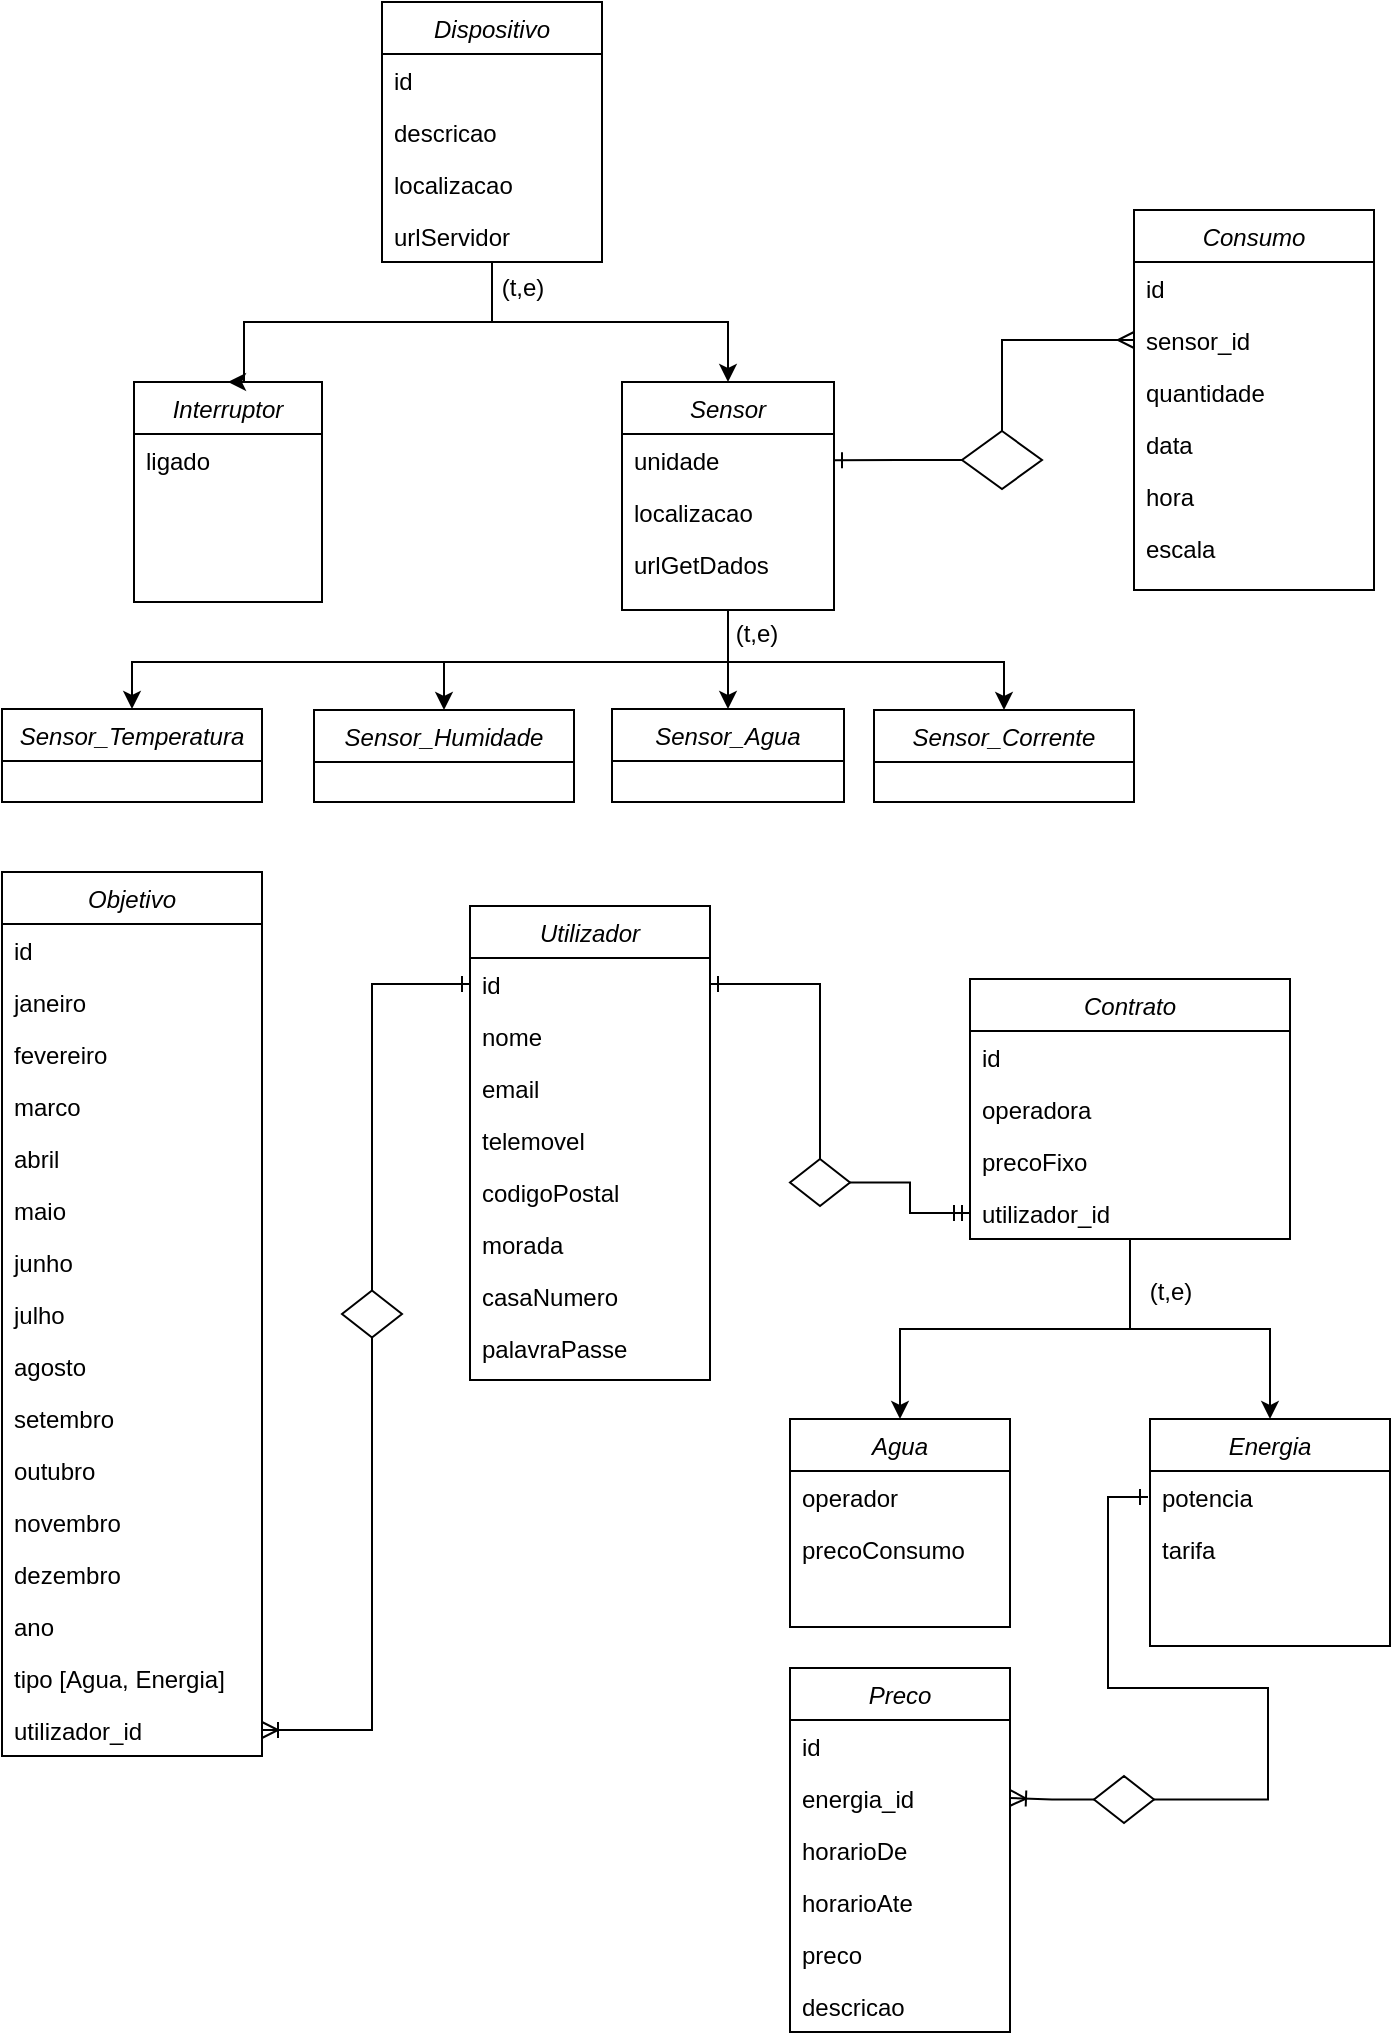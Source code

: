 <mxfile version="24.2.5" type="device">
  <diagram id="C5RBs43oDa-KdzZeNtuy" name="Page-1">
    <mxGraphModel dx="1329" dy="782" grid="1" gridSize="10" guides="1" tooltips="1" connect="1" arrows="1" fold="1" page="1" pageScale="1" pageWidth="827" pageHeight="1169" math="0" shadow="0">
      <root>
        <mxCell id="WIyWlLk6GJQsqaUBKTNV-0" />
        <mxCell id="WIyWlLk6GJQsqaUBKTNV-1" parent="WIyWlLk6GJQsqaUBKTNV-0" />
        <mxCell id="zkfFHV4jXpPFQw0GAbJ--0" value="Sensor_Humidade" style="swimlane;fontStyle=2;align=center;verticalAlign=top;childLayout=stackLayout;horizontal=1;startSize=26;horizontalStack=0;resizeParent=1;resizeLast=0;collapsible=1;marginBottom=0;rounded=0;shadow=0;strokeWidth=1;" parent="WIyWlLk6GJQsqaUBKTNV-1" vertex="1">
          <mxGeometry x="186" y="364" width="130" height="46" as="geometry">
            <mxRectangle x="230" y="140" width="160" height="26" as="alternateBounds" />
          </mxGeometry>
        </mxCell>
        <mxCell id="xDZk1ovhbHI0Wd0MX7OI-5" value="Consumo" style="swimlane;fontStyle=2;align=center;verticalAlign=top;childLayout=stackLayout;horizontal=1;startSize=26;horizontalStack=0;resizeParent=1;resizeLast=0;collapsible=1;marginBottom=0;rounded=0;shadow=0;strokeWidth=1;" parent="WIyWlLk6GJQsqaUBKTNV-1" vertex="1">
          <mxGeometry x="596" y="114" width="120" height="190" as="geometry">
            <mxRectangle x="230" y="140" width="160" height="26" as="alternateBounds" />
          </mxGeometry>
        </mxCell>
        <mxCell id="xDZk1ovhbHI0Wd0MX7OI-6" value="id" style="text;align=left;verticalAlign=top;spacingLeft=4;spacingRight=4;overflow=hidden;rotatable=0;points=[[0,0.5],[1,0.5]];portConstraint=eastwest;" parent="xDZk1ovhbHI0Wd0MX7OI-5" vertex="1">
          <mxGeometry y="26" width="120" height="26" as="geometry" />
        </mxCell>
        <mxCell id="7dreh9OGKPMaSzRSnH0e-9" value="sensor_id" style="text;align=left;verticalAlign=top;spacingLeft=4;spacingRight=4;overflow=hidden;rotatable=0;points=[[0,0.5],[1,0.5]];portConstraint=eastwest;" parent="xDZk1ovhbHI0Wd0MX7OI-5" vertex="1">
          <mxGeometry y="52" width="120" height="26" as="geometry" />
        </mxCell>
        <mxCell id="xDZk1ovhbHI0Wd0MX7OI-8" value="quantidade" style="text;align=left;verticalAlign=top;spacingLeft=4;spacingRight=4;overflow=hidden;rotatable=0;points=[[0,0.5],[1,0.5]];portConstraint=eastwest;" parent="xDZk1ovhbHI0Wd0MX7OI-5" vertex="1">
          <mxGeometry y="78" width="120" height="26" as="geometry" />
        </mxCell>
        <mxCell id="xDZk1ovhbHI0Wd0MX7OI-47" value="data" style="text;align=left;verticalAlign=top;spacingLeft=4;spacingRight=4;overflow=hidden;rotatable=0;points=[[0,0.5],[1,0.5]];portConstraint=eastwest;rounded=0;shadow=0;html=0;" parent="xDZk1ovhbHI0Wd0MX7OI-5" vertex="1">
          <mxGeometry y="104" width="120" height="26" as="geometry" />
        </mxCell>
        <mxCell id="xDZk1ovhbHI0Wd0MX7OI-48" value="hora" style="text;align=left;verticalAlign=top;spacingLeft=4;spacingRight=4;overflow=hidden;rotatable=0;points=[[0,0.5],[1,0.5]];portConstraint=eastwest;rounded=0;shadow=0;html=0;" parent="xDZk1ovhbHI0Wd0MX7OI-5" vertex="1">
          <mxGeometry y="130" width="120" height="26" as="geometry" />
        </mxCell>
        <mxCell id="xDZk1ovhbHI0Wd0MX7OI-49" value="escala" style="text;align=left;verticalAlign=top;spacingLeft=4;spacingRight=4;overflow=hidden;rotatable=0;points=[[0,0.5],[1,0.5]];portConstraint=eastwest;rounded=0;shadow=0;html=0;" parent="xDZk1ovhbHI0Wd0MX7OI-5" vertex="1">
          <mxGeometry y="156" width="120" height="26" as="geometry" />
        </mxCell>
        <mxCell id="xDZk1ovhbHI0Wd0MX7OI-14" value="Utilizador" style="swimlane;fontStyle=2;align=center;verticalAlign=top;childLayout=stackLayout;horizontal=1;startSize=26;horizontalStack=0;resizeParent=1;resizeLast=0;collapsible=1;marginBottom=0;rounded=0;shadow=0;strokeWidth=1;" parent="WIyWlLk6GJQsqaUBKTNV-1" vertex="1">
          <mxGeometry x="264" y="462" width="120" height="237" as="geometry">
            <mxRectangle x="230" y="140" width="160" height="26" as="alternateBounds" />
          </mxGeometry>
        </mxCell>
        <mxCell id="xDZk1ovhbHI0Wd0MX7OI-15" value="id" style="text;align=left;verticalAlign=top;spacingLeft=4;spacingRight=4;overflow=hidden;rotatable=0;points=[[0,0.5],[1,0.5]];portConstraint=eastwest;" parent="xDZk1ovhbHI0Wd0MX7OI-14" vertex="1">
          <mxGeometry y="26" width="120" height="26" as="geometry" />
        </mxCell>
        <mxCell id="xDZk1ovhbHI0Wd0MX7OI-16" value="nome" style="text;align=left;verticalAlign=top;spacingLeft=4;spacingRight=4;overflow=hidden;rotatable=0;points=[[0,0.5],[1,0.5]];portConstraint=eastwest;rounded=0;shadow=0;html=0;" parent="xDZk1ovhbHI0Wd0MX7OI-14" vertex="1">
          <mxGeometry y="52" width="120" height="26" as="geometry" />
        </mxCell>
        <mxCell id="xDZk1ovhbHI0Wd0MX7OI-17" value="email" style="text;align=left;verticalAlign=top;spacingLeft=4;spacingRight=4;overflow=hidden;rotatable=0;points=[[0,0.5],[1,0.5]];portConstraint=eastwest;" parent="xDZk1ovhbHI0Wd0MX7OI-14" vertex="1">
          <mxGeometry y="78" width="120" height="26" as="geometry" />
        </mxCell>
        <mxCell id="xDZk1ovhbHI0Wd0MX7OI-18" value="telemovel" style="text;align=left;verticalAlign=top;spacingLeft=4;spacingRight=4;overflow=hidden;rotatable=0;points=[[0,0.5],[1,0.5]];portConstraint=eastwest;rounded=0;shadow=0;html=0;" parent="xDZk1ovhbHI0Wd0MX7OI-14" vertex="1">
          <mxGeometry y="104" width="120" height="26" as="geometry" />
        </mxCell>
        <mxCell id="km6DPOSXUC_LyGMunRT4-3" value="codigoPostal" style="text;align=left;verticalAlign=top;spacingLeft=4;spacingRight=4;overflow=hidden;rotatable=0;points=[[0,0.5],[1,0.5]];portConstraint=eastwest;rounded=0;shadow=0;html=0;" vertex="1" parent="xDZk1ovhbHI0Wd0MX7OI-14">
          <mxGeometry y="130" width="120" height="26" as="geometry" />
        </mxCell>
        <mxCell id="km6DPOSXUC_LyGMunRT4-7" value="morada" style="text;align=left;verticalAlign=top;spacingLeft=4;spacingRight=4;overflow=hidden;rotatable=0;points=[[0,0.5],[1,0.5]];portConstraint=eastwest;rounded=0;shadow=0;html=0;" vertex="1" parent="xDZk1ovhbHI0Wd0MX7OI-14">
          <mxGeometry y="156" width="120" height="26" as="geometry" />
        </mxCell>
        <mxCell id="km6DPOSXUC_LyGMunRT4-8" value="casaNumero" style="text;align=left;verticalAlign=top;spacingLeft=4;spacingRight=4;overflow=hidden;rotatable=0;points=[[0,0.5],[1,0.5]];portConstraint=eastwest;rounded=0;shadow=0;html=0;" vertex="1" parent="xDZk1ovhbHI0Wd0MX7OI-14">
          <mxGeometry y="182" width="120" height="26" as="geometry" />
        </mxCell>
        <mxCell id="km6DPOSXUC_LyGMunRT4-28" value="palavraPasse" style="text;align=left;verticalAlign=top;spacingLeft=4;spacingRight=4;overflow=hidden;rotatable=0;points=[[0,0.5],[1,0.5]];portConstraint=eastwest;rounded=0;shadow=0;html=0;" vertex="1" parent="xDZk1ovhbHI0Wd0MX7OI-14">
          <mxGeometry y="208" width="120" height="26" as="geometry" />
        </mxCell>
        <mxCell id="xDZk1ovhbHI0Wd0MX7OI-23" value="Interruptor" style="swimlane;fontStyle=2;align=center;verticalAlign=top;childLayout=stackLayout;horizontal=1;startSize=26;horizontalStack=0;resizeParent=1;resizeLast=0;collapsible=1;marginBottom=0;rounded=0;shadow=0;strokeWidth=1;" parent="WIyWlLk6GJQsqaUBKTNV-1" vertex="1">
          <mxGeometry x="96" y="200" width="94" height="110" as="geometry">
            <mxRectangle x="230" y="140" width="160" height="26" as="alternateBounds" />
          </mxGeometry>
        </mxCell>
        <mxCell id="xDZk1ovhbHI0Wd0MX7OI-26" value="ligado" style="text;align=left;verticalAlign=top;spacingLeft=4;spacingRight=4;overflow=hidden;rotatable=0;points=[[0,0.5],[1,0.5]];portConstraint=eastwest;" parent="xDZk1ovhbHI0Wd0MX7OI-23" vertex="1">
          <mxGeometry y="26" width="94" height="58" as="geometry" />
        </mxCell>
        <mxCell id="xDZk1ovhbHI0Wd0MX7OI-32" value="Objetivo" style="swimlane;fontStyle=2;align=center;verticalAlign=top;childLayout=stackLayout;horizontal=1;startSize=26;horizontalStack=0;resizeParent=1;resizeLast=0;collapsible=1;marginBottom=0;rounded=0;shadow=0;strokeWidth=1;" parent="WIyWlLk6GJQsqaUBKTNV-1" vertex="1">
          <mxGeometry x="30" y="445" width="130" height="442" as="geometry">
            <mxRectangle x="230" y="140" width="160" height="26" as="alternateBounds" />
          </mxGeometry>
        </mxCell>
        <mxCell id="xDZk1ovhbHI0Wd0MX7OI-33" value="id" style="text;align=left;verticalAlign=top;spacingLeft=4;spacingRight=4;overflow=hidden;rotatable=0;points=[[0,0.5],[1,0.5]];portConstraint=eastwest;" parent="xDZk1ovhbHI0Wd0MX7OI-32" vertex="1">
          <mxGeometry y="26" width="130" height="26" as="geometry" />
        </mxCell>
        <mxCell id="xDZk1ovhbHI0Wd0MX7OI-34" value="janeiro" style="text;align=left;verticalAlign=top;spacingLeft=4;spacingRight=4;overflow=hidden;rotatable=0;points=[[0,0.5],[1,0.5]];portConstraint=eastwest;rounded=0;shadow=0;html=0;" parent="xDZk1ovhbHI0Wd0MX7OI-32" vertex="1">
          <mxGeometry y="52" width="130" height="26" as="geometry" />
        </mxCell>
        <mxCell id="xDZk1ovhbHI0Wd0MX7OI-35" value="fevereiro" style="text;align=left;verticalAlign=top;spacingLeft=4;spacingRight=4;overflow=hidden;rotatable=0;points=[[0,0.5],[1,0.5]];portConstraint=eastwest;" parent="xDZk1ovhbHI0Wd0MX7OI-32" vertex="1">
          <mxGeometry y="78" width="130" height="26" as="geometry" />
        </mxCell>
        <mxCell id="xDZk1ovhbHI0Wd0MX7OI-36" value="marco" style="text;align=left;verticalAlign=top;spacingLeft=4;spacingRight=4;overflow=hidden;rotatable=0;points=[[0,0.5],[1,0.5]];portConstraint=eastwest;rounded=0;shadow=0;html=0;" parent="xDZk1ovhbHI0Wd0MX7OI-32" vertex="1">
          <mxGeometry y="104" width="130" height="26" as="geometry" />
        </mxCell>
        <mxCell id="km6DPOSXUC_LyGMunRT4-72" value="abril" style="text;align=left;verticalAlign=top;spacingLeft=4;spacingRight=4;overflow=hidden;rotatable=0;points=[[0,0.5],[1,0.5]];portConstraint=eastwest;rounded=0;shadow=0;html=0;" vertex="1" parent="xDZk1ovhbHI0Wd0MX7OI-32">
          <mxGeometry y="130" width="130" height="26" as="geometry" />
        </mxCell>
        <mxCell id="km6DPOSXUC_LyGMunRT4-73" value="maio" style="text;align=left;verticalAlign=top;spacingLeft=4;spacingRight=4;overflow=hidden;rotatable=0;points=[[0,0.5],[1,0.5]];portConstraint=eastwest;rounded=0;shadow=0;html=0;" vertex="1" parent="xDZk1ovhbHI0Wd0MX7OI-32">
          <mxGeometry y="156" width="130" height="26" as="geometry" />
        </mxCell>
        <mxCell id="km6DPOSXUC_LyGMunRT4-74" value="junho" style="text;align=left;verticalAlign=top;spacingLeft=4;spacingRight=4;overflow=hidden;rotatable=0;points=[[0,0.5],[1,0.5]];portConstraint=eastwest;rounded=0;shadow=0;html=0;" vertex="1" parent="xDZk1ovhbHI0Wd0MX7OI-32">
          <mxGeometry y="182" width="130" height="26" as="geometry" />
        </mxCell>
        <mxCell id="km6DPOSXUC_LyGMunRT4-75" value="julho" style="text;align=left;verticalAlign=top;spacingLeft=4;spacingRight=4;overflow=hidden;rotatable=0;points=[[0,0.5],[1,0.5]];portConstraint=eastwest;rounded=0;shadow=0;html=0;" vertex="1" parent="xDZk1ovhbHI0Wd0MX7OI-32">
          <mxGeometry y="208" width="130" height="26" as="geometry" />
        </mxCell>
        <mxCell id="km6DPOSXUC_LyGMunRT4-76" value="agosto" style="text;align=left;verticalAlign=top;spacingLeft=4;spacingRight=4;overflow=hidden;rotatable=0;points=[[0,0.5],[1,0.5]];portConstraint=eastwest;rounded=0;shadow=0;html=0;" vertex="1" parent="xDZk1ovhbHI0Wd0MX7OI-32">
          <mxGeometry y="234" width="130" height="26" as="geometry" />
        </mxCell>
        <mxCell id="km6DPOSXUC_LyGMunRT4-77" value="setembro" style="text;align=left;verticalAlign=top;spacingLeft=4;spacingRight=4;overflow=hidden;rotatable=0;points=[[0,0.5],[1,0.5]];portConstraint=eastwest;rounded=0;shadow=0;html=0;" vertex="1" parent="xDZk1ovhbHI0Wd0MX7OI-32">
          <mxGeometry y="260" width="130" height="26" as="geometry" />
        </mxCell>
        <mxCell id="km6DPOSXUC_LyGMunRT4-78" value="outubro" style="text;align=left;verticalAlign=top;spacingLeft=4;spacingRight=4;overflow=hidden;rotatable=0;points=[[0,0.5],[1,0.5]];portConstraint=eastwest;rounded=0;shadow=0;html=0;" vertex="1" parent="xDZk1ovhbHI0Wd0MX7OI-32">
          <mxGeometry y="286" width="130" height="26" as="geometry" />
        </mxCell>
        <mxCell id="km6DPOSXUC_LyGMunRT4-79" value="novembro" style="text;align=left;verticalAlign=top;spacingLeft=4;spacingRight=4;overflow=hidden;rotatable=0;points=[[0,0.5],[1,0.5]];portConstraint=eastwest;rounded=0;shadow=0;html=0;" vertex="1" parent="xDZk1ovhbHI0Wd0MX7OI-32">
          <mxGeometry y="312" width="130" height="26" as="geometry" />
        </mxCell>
        <mxCell id="km6DPOSXUC_LyGMunRT4-80" value="dezembro" style="text;align=left;verticalAlign=top;spacingLeft=4;spacingRight=4;overflow=hidden;rotatable=0;points=[[0,0.5],[1,0.5]];portConstraint=eastwest;rounded=0;shadow=0;html=0;" vertex="1" parent="xDZk1ovhbHI0Wd0MX7OI-32">
          <mxGeometry y="338" width="130" height="26" as="geometry" />
        </mxCell>
        <mxCell id="km6DPOSXUC_LyGMunRT4-82" value="ano" style="text;align=left;verticalAlign=top;spacingLeft=4;spacingRight=4;overflow=hidden;rotatable=0;points=[[0,0.5],[1,0.5]];portConstraint=eastwest;rounded=0;shadow=0;html=0;" vertex="1" parent="xDZk1ovhbHI0Wd0MX7OI-32">
          <mxGeometry y="364" width="130" height="26" as="geometry" />
        </mxCell>
        <mxCell id="km6DPOSXUC_LyGMunRT4-81" value="tipo [Agua, Energia]" style="text;align=left;verticalAlign=top;spacingLeft=4;spacingRight=4;overflow=hidden;rotatable=0;points=[[0,0.5],[1,0.5]];portConstraint=eastwest;rounded=0;shadow=0;html=0;" vertex="1" parent="xDZk1ovhbHI0Wd0MX7OI-32">
          <mxGeometry y="390" width="130" height="26" as="geometry" />
        </mxCell>
        <mxCell id="km6DPOSXUC_LyGMunRT4-133" value="utilizador_id" style="text;align=left;verticalAlign=top;spacingLeft=4;spacingRight=4;overflow=hidden;rotatable=0;points=[[0,0.5],[1,0.5]];portConstraint=eastwest;" vertex="1" parent="xDZk1ovhbHI0Wd0MX7OI-32">
          <mxGeometry y="416" width="130" height="26" as="geometry" />
        </mxCell>
        <mxCell id="km6DPOSXUC_LyGMunRT4-68" style="edgeStyle=orthogonalEdgeStyle;rounded=0;orthogonalLoop=1;jettySize=auto;html=1;entryX=0.5;entryY=0;entryDx=0;entryDy=0;" edge="1" parent="WIyWlLk6GJQsqaUBKTNV-1" source="7dreh9OGKPMaSzRSnH0e-0" target="zkfFHV4jXpPFQw0GAbJ--0">
          <mxGeometry relative="1" as="geometry">
            <Array as="points">
              <mxPoint x="393" y="340" />
              <mxPoint x="251" y="340" />
            </Array>
          </mxGeometry>
        </mxCell>
        <mxCell id="km6DPOSXUC_LyGMunRT4-69" style="edgeStyle=orthogonalEdgeStyle;rounded=0;orthogonalLoop=1;jettySize=auto;html=1;entryX=0.5;entryY=0;entryDx=0;entryDy=0;" edge="1" parent="WIyWlLk6GJQsqaUBKTNV-1" source="7dreh9OGKPMaSzRSnH0e-0" target="km6DPOSXUC_LyGMunRT4-56">
          <mxGeometry relative="1" as="geometry" />
        </mxCell>
        <mxCell id="km6DPOSXUC_LyGMunRT4-70" style="edgeStyle=orthogonalEdgeStyle;rounded=0;orthogonalLoop=1;jettySize=auto;html=1;" edge="1" parent="WIyWlLk6GJQsqaUBKTNV-1" source="7dreh9OGKPMaSzRSnH0e-0" target="km6DPOSXUC_LyGMunRT4-62">
          <mxGeometry relative="1" as="geometry">
            <Array as="points">
              <mxPoint x="393" y="340" />
              <mxPoint x="531" y="340" />
            </Array>
          </mxGeometry>
        </mxCell>
        <mxCell id="7dreh9OGKPMaSzRSnH0e-0" value="Sensor" style="swimlane;fontStyle=2;align=center;verticalAlign=top;childLayout=stackLayout;horizontal=1;startSize=26;horizontalStack=0;resizeParent=1;resizeLast=0;collapsible=1;marginBottom=0;rounded=0;shadow=0;strokeWidth=1;" parent="WIyWlLk6GJQsqaUBKTNV-1" vertex="1">
          <mxGeometry x="340" y="200" width="106" height="114" as="geometry">
            <mxRectangle x="230" y="140" width="160" height="26" as="alternateBounds" />
          </mxGeometry>
        </mxCell>
        <mxCell id="7dreh9OGKPMaSzRSnH0e-2" value="unidade" style="text;align=left;verticalAlign=top;spacingLeft=4;spacingRight=4;overflow=hidden;rotatable=0;points=[[0,0.5],[1,0.5]];portConstraint=eastwest;" parent="7dreh9OGKPMaSzRSnH0e-0" vertex="1">
          <mxGeometry y="26" width="106" height="26" as="geometry" />
        </mxCell>
        <mxCell id="7dreh9OGKPMaSzRSnH0e-3" value="localizacao" style="text;align=left;verticalAlign=top;spacingLeft=4;spacingRight=4;overflow=hidden;rotatable=0;points=[[0,0.5],[1,0.5]];portConstraint=eastwest;rounded=0;shadow=0;html=0;" parent="7dreh9OGKPMaSzRSnH0e-0" vertex="1">
          <mxGeometry y="52" width="106" height="26" as="geometry" />
        </mxCell>
        <mxCell id="km6DPOSXUC_LyGMunRT4-138" value="urlGetDados" style="text;align=left;verticalAlign=top;spacingLeft=4;spacingRight=4;overflow=hidden;rotatable=0;points=[[0,0.5],[1,0.5]];portConstraint=eastwest;rounded=0;shadow=0;html=0;" vertex="1" parent="7dreh9OGKPMaSzRSnH0e-0">
          <mxGeometry y="78" width="106" height="26" as="geometry" />
        </mxCell>
        <mxCell id="km6DPOSXUC_LyGMunRT4-44" style="edgeStyle=orthogonalEdgeStyle;rounded=0;orthogonalLoop=1;jettySize=auto;html=1;entryX=0.5;entryY=0;entryDx=0;entryDy=0;" edge="1" parent="WIyWlLk6GJQsqaUBKTNV-1" source="km6DPOSXUC_LyGMunRT4-29" target="km6DPOSXUC_LyGMunRT4-36">
          <mxGeometry relative="1" as="geometry" />
        </mxCell>
        <mxCell id="km6DPOSXUC_LyGMunRT4-52" style="edgeStyle=orthogonalEdgeStyle;rounded=0;orthogonalLoop=1;jettySize=auto;html=1;" edge="1" parent="WIyWlLk6GJQsqaUBKTNV-1" source="km6DPOSXUC_LyGMunRT4-29" target="km6DPOSXUC_LyGMunRT4-45">
          <mxGeometry relative="1" as="geometry" />
        </mxCell>
        <mxCell id="km6DPOSXUC_LyGMunRT4-29" value="Contrato" style="swimlane;fontStyle=2;align=center;verticalAlign=top;childLayout=stackLayout;horizontal=1;startSize=26;horizontalStack=0;resizeParent=1;resizeLast=0;collapsible=1;marginBottom=0;rounded=0;shadow=0;strokeWidth=1;" vertex="1" parent="WIyWlLk6GJQsqaUBKTNV-1">
          <mxGeometry x="514" y="498.5" width="160" height="130" as="geometry">
            <mxRectangle x="230" y="140" width="160" height="26" as="alternateBounds" />
          </mxGeometry>
        </mxCell>
        <mxCell id="km6DPOSXUC_LyGMunRT4-30" value="id" style="text;align=left;verticalAlign=top;spacingLeft=4;spacingRight=4;overflow=hidden;rotatable=0;points=[[0,0.5],[1,0.5]];portConstraint=eastwest;" vertex="1" parent="km6DPOSXUC_LyGMunRT4-29">
          <mxGeometry y="26" width="160" height="26" as="geometry" />
        </mxCell>
        <mxCell id="km6DPOSXUC_LyGMunRT4-33" value="operadora" style="text;align=left;verticalAlign=top;spacingLeft=4;spacingRight=4;overflow=hidden;rotatable=0;points=[[0,0.5],[1,0.5]];portConstraint=eastwest;rounded=0;shadow=0;html=0;" vertex="1" parent="km6DPOSXUC_LyGMunRT4-29">
          <mxGeometry y="52" width="160" height="26" as="geometry" />
        </mxCell>
        <mxCell id="km6DPOSXUC_LyGMunRT4-34" value="precoFixo" style="text;align=left;verticalAlign=top;spacingLeft=4;spacingRight=4;overflow=hidden;rotatable=0;points=[[0,0.5],[1,0.5]];portConstraint=eastwest;rounded=0;shadow=0;html=0;" vertex="1" parent="km6DPOSXUC_LyGMunRT4-29">
          <mxGeometry y="78" width="160" height="26" as="geometry" />
        </mxCell>
        <mxCell id="km6DPOSXUC_LyGMunRT4-85" value="utilizador_id" style="text;align=left;verticalAlign=top;spacingLeft=4;spacingRight=4;overflow=hidden;rotatable=0;points=[[0,0.5],[1,0.5]];portConstraint=eastwest;rounded=0;shadow=0;html=0;" vertex="1" parent="km6DPOSXUC_LyGMunRT4-29">
          <mxGeometry y="104" width="160" height="26" as="geometry" />
        </mxCell>
        <mxCell id="km6DPOSXUC_LyGMunRT4-36" value="Agua" style="swimlane;fontStyle=2;align=center;verticalAlign=top;childLayout=stackLayout;horizontal=1;startSize=26;horizontalStack=0;resizeParent=1;resizeLast=0;collapsible=1;marginBottom=0;rounded=0;shadow=0;strokeWidth=1;" vertex="1" parent="WIyWlLk6GJQsqaUBKTNV-1">
          <mxGeometry x="424" y="718.5" width="110" height="104" as="geometry">
            <mxRectangle x="230" y="140" width="160" height="26" as="alternateBounds" />
          </mxGeometry>
        </mxCell>
        <mxCell id="km6DPOSXUC_LyGMunRT4-9" value="operador" style="text;align=left;verticalAlign=top;spacingLeft=4;spacingRight=4;overflow=hidden;rotatable=0;points=[[0,0.5],[1,0.5]];portConstraint=eastwest;" vertex="1" parent="km6DPOSXUC_LyGMunRT4-36">
          <mxGeometry y="26" width="110" height="26" as="geometry" />
        </mxCell>
        <mxCell id="km6DPOSXUC_LyGMunRT4-11" value="precoConsumo" style="text;align=left;verticalAlign=top;spacingLeft=4;spacingRight=4;overflow=hidden;rotatable=0;points=[[0,0.5],[1,0.5]];portConstraint=eastwest;rounded=0;shadow=0;html=0;" vertex="1" parent="km6DPOSXUC_LyGMunRT4-36">
          <mxGeometry y="52" width="110" height="26" as="geometry" />
        </mxCell>
        <mxCell id="km6DPOSXUC_LyGMunRT4-45" value="Energia" style="swimlane;fontStyle=2;align=center;verticalAlign=top;childLayout=stackLayout;horizontal=1;startSize=26;horizontalStack=0;resizeParent=1;resizeLast=0;collapsible=1;marginBottom=0;rounded=0;shadow=0;strokeWidth=1;" vertex="1" parent="WIyWlLk6GJQsqaUBKTNV-1">
          <mxGeometry x="604" y="718.5" width="120" height="113.5" as="geometry">
            <mxRectangle x="230" y="140" width="160" height="26" as="alternateBounds" />
          </mxGeometry>
        </mxCell>
        <mxCell id="km6DPOSXUC_LyGMunRT4-15" value="potencia" style="text;align=left;verticalAlign=top;spacingLeft=4;spacingRight=4;overflow=hidden;rotatable=0;points=[[0,0.5],[1,0.5]];portConstraint=eastwest;rounded=0;shadow=0;html=0;" vertex="1" parent="km6DPOSXUC_LyGMunRT4-45">
          <mxGeometry y="26" width="120" height="26" as="geometry" />
        </mxCell>
        <mxCell id="km6DPOSXUC_LyGMunRT4-14" value="tarifa" style="text;align=left;verticalAlign=top;spacingLeft=4;spacingRight=4;overflow=hidden;rotatable=0;points=[[0,0.5],[1,0.5]];portConstraint=eastwest;rounded=0;shadow=0;html=0;" vertex="1" parent="km6DPOSXUC_LyGMunRT4-45">
          <mxGeometry y="52" width="120" height="26" as="geometry" />
        </mxCell>
        <mxCell id="km6DPOSXUC_LyGMunRT4-56" value="Sensor_Agua" style="swimlane;fontStyle=2;align=center;verticalAlign=top;childLayout=stackLayout;horizontal=1;startSize=26;horizontalStack=0;resizeParent=1;resizeLast=0;collapsible=1;marginBottom=0;rounded=0;shadow=0;strokeWidth=1;" vertex="1" parent="WIyWlLk6GJQsqaUBKTNV-1">
          <mxGeometry x="335" y="363.5" width="116" height="46.5" as="geometry">
            <mxRectangle x="230" y="140" width="160" height="26" as="alternateBounds" />
          </mxGeometry>
        </mxCell>
        <mxCell id="km6DPOSXUC_LyGMunRT4-62" value="Sensor_Corrente" style="swimlane;fontStyle=2;align=center;verticalAlign=top;childLayout=stackLayout;horizontal=1;startSize=26;horizontalStack=0;resizeParent=1;resizeLast=0;collapsible=1;marginBottom=0;rounded=0;shadow=0;strokeWidth=1;" vertex="1" parent="WIyWlLk6GJQsqaUBKTNV-1">
          <mxGeometry x="466" y="364" width="130" height="46" as="geometry">
            <mxRectangle x="230" y="140" width="160" height="26" as="alternateBounds" />
          </mxGeometry>
        </mxCell>
        <mxCell id="km6DPOSXUC_LyGMunRT4-89" style="edgeStyle=orthogonalEdgeStyle;rounded=0;orthogonalLoop=1;jettySize=auto;html=1;endArrow=ERmandOne;endFill=0;" edge="1" parent="WIyWlLk6GJQsqaUBKTNV-1" source="km6DPOSXUC_LyGMunRT4-87" target="km6DPOSXUC_LyGMunRT4-85">
          <mxGeometry relative="1" as="geometry" />
        </mxCell>
        <mxCell id="km6DPOSXUC_LyGMunRT4-120" style="edgeStyle=orthogonalEdgeStyle;rounded=0;orthogonalLoop=1;jettySize=auto;html=1;endArrow=ERone;endFill=0;" edge="1" parent="WIyWlLk6GJQsqaUBKTNV-1" source="km6DPOSXUC_LyGMunRT4-87" target="xDZk1ovhbHI0Wd0MX7OI-15">
          <mxGeometry relative="1" as="geometry" />
        </mxCell>
        <mxCell id="km6DPOSXUC_LyGMunRT4-87" value="" style="rhombus;whiteSpace=wrap;html=1;" vertex="1" parent="WIyWlLk6GJQsqaUBKTNV-1">
          <mxGeometry x="424" y="588.5" width="30" height="23.5" as="geometry" />
        </mxCell>
        <mxCell id="km6DPOSXUC_LyGMunRT4-90" value="(t,e)" style="text;html=1;align=center;verticalAlign=middle;resizable=0;points=[];autosize=1;strokeColor=none;fillColor=none;" vertex="1" parent="WIyWlLk6GJQsqaUBKTNV-1">
          <mxGeometry x="594" y="640" width="40" height="30" as="geometry" />
        </mxCell>
        <mxCell id="km6DPOSXUC_LyGMunRT4-93" style="edgeStyle=orthogonalEdgeStyle;rounded=0;orthogonalLoop=1;jettySize=auto;html=1;entryX=0;entryY=0.5;entryDx=0;entryDy=0;endArrow=ERmany;endFill=0;" edge="1" parent="WIyWlLk6GJQsqaUBKTNV-1" source="km6DPOSXUC_LyGMunRT4-91" target="7dreh9OGKPMaSzRSnH0e-9">
          <mxGeometry relative="1" as="geometry" />
        </mxCell>
        <mxCell id="km6DPOSXUC_LyGMunRT4-119" style="edgeStyle=orthogonalEdgeStyle;rounded=0;orthogonalLoop=1;jettySize=auto;html=1;endArrow=ERone;endFill=0;" edge="1" parent="WIyWlLk6GJQsqaUBKTNV-1" source="km6DPOSXUC_LyGMunRT4-91">
          <mxGeometry relative="1" as="geometry">
            <mxPoint x="446.0" y="239.077" as="targetPoint" />
          </mxGeometry>
        </mxCell>
        <mxCell id="km6DPOSXUC_LyGMunRT4-91" value="" style="rhombus;whiteSpace=wrap;html=1;" vertex="1" parent="WIyWlLk6GJQsqaUBKTNV-1">
          <mxGeometry x="510" y="224.5" width="40" height="29" as="geometry" />
        </mxCell>
        <mxCell id="km6DPOSXUC_LyGMunRT4-94" value="Preco" style="swimlane;fontStyle=2;align=center;verticalAlign=top;childLayout=stackLayout;horizontal=1;startSize=26;horizontalStack=0;resizeParent=1;resizeLast=0;collapsible=1;marginBottom=0;rounded=0;shadow=0;strokeWidth=1;" vertex="1" parent="WIyWlLk6GJQsqaUBKTNV-1">
          <mxGeometry x="424" y="843" width="110" height="182" as="geometry">
            <mxRectangle x="230" y="140" width="160" height="26" as="alternateBounds" />
          </mxGeometry>
        </mxCell>
        <mxCell id="km6DPOSXUC_LyGMunRT4-95" value="id" style="text;align=left;verticalAlign=top;spacingLeft=4;spacingRight=4;overflow=hidden;rotatable=0;points=[[0,0.5],[1,0.5]];portConstraint=eastwest;" vertex="1" parent="km6DPOSXUC_LyGMunRT4-94">
          <mxGeometry y="26" width="110" height="26" as="geometry" />
        </mxCell>
        <mxCell id="km6DPOSXUC_LyGMunRT4-96" value="energia_id" style="text;align=left;verticalAlign=top;spacingLeft=4;spacingRight=4;overflow=hidden;rotatable=0;points=[[0,0.5],[1,0.5]];portConstraint=eastwest;" vertex="1" parent="km6DPOSXUC_LyGMunRT4-94">
          <mxGeometry y="52" width="110" height="26" as="geometry" />
        </mxCell>
        <mxCell id="km6DPOSXUC_LyGMunRT4-97" value="horarioDe" style="text;align=left;verticalAlign=top;spacingLeft=4;spacingRight=4;overflow=hidden;rotatable=0;points=[[0,0.5],[1,0.5]];portConstraint=eastwest;rounded=0;shadow=0;html=0;" vertex="1" parent="km6DPOSXUC_LyGMunRT4-94">
          <mxGeometry y="78" width="110" height="26" as="geometry" />
        </mxCell>
        <mxCell id="km6DPOSXUC_LyGMunRT4-98" value="horarioAte" style="text;align=left;verticalAlign=top;spacingLeft=4;spacingRight=4;overflow=hidden;rotatable=0;points=[[0,0.5],[1,0.5]];portConstraint=eastwest;rounded=0;shadow=0;html=0;" vertex="1" parent="km6DPOSXUC_LyGMunRT4-94">
          <mxGeometry y="104" width="110" height="26" as="geometry" />
        </mxCell>
        <mxCell id="km6DPOSXUC_LyGMunRT4-99" value="preco" style="text;align=left;verticalAlign=top;spacingLeft=4;spacingRight=4;overflow=hidden;rotatable=0;points=[[0,0.5],[1,0.5]];portConstraint=eastwest;rounded=0;shadow=0;html=0;" vertex="1" parent="km6DPOSXUC_LyGMunRT4-94">
          <mxGeometry y="130" width="110" height="26" as="geometry" />
        </mxCell>
        <mxCell id="km6DPOSXUC_LyGMunRT4-115" value="descricao" style="text;align=left;verticalAlign=top;spacingLeft=4;spacingRight=4;overflow=hidden;rotatable=0;points=[[0,0.5],[1,0.5]];portConstraint=eastwest;" vertex="1" parent="km6DPOSXUC_LyGMunRT4-94">
          <mxGeometry y="156" width="110" height="26" as="geometry" />
        </mxCell>
        <mxCell id="km6DPOSXUC_LyGMunRT4-104" style="edgeStyle=orthogonalEdgeStyle;rounded=0;orthogonalLoop=1;jettySize=auto;html=1;endArrow=ERoneToMany;endFill=0;" edge="1" parent="WIyWlLk6GJQsqaUBKTNV-1" source="km6DPOSXUC_LyGMunRT4-101" target="km6DPOSXUC_LyGMunRT4-96">
          <mxGeometry relative="1" as="geometry" />
        </mxCell>
        <mxCell id="km6DPOSXUC_LyGMunRT4-121" style="edgeStyle=orthogonalEdgeStyle;rounded=0;orthogonalLoop=1;jettySize=auto;html=1;entryX=0;entryY=0.5;entryDx=0;entryDy=0;endArrow=ERone;endFill=0;" edge="1" parent="WIyWlLk6GJQsqaUBKTNV-1">
          <mxGeometry relative="1" as="geometry">
            <mxPoint x="604.965" y="908.778" as="sourcePoint" />
            <mxPoint x="603" y="757.5" as="targetPoint" />
            <Array as="points">
              <mxPoint x="663" y="853" />
              <mxPoint x="583" y="853" />
              <mxPoint x="583" y="758" />
            </Array>
          </mxGeometry>
        </mxCell>
        <mxCell id="km6DPOSXUC_LyGMunRT4-101" value="" style="rhombus;whiteSpace=wrap;html=1;" vertex="1" parent="WIyWlLk6GJQsqaUBKTNV-1">
          <mxGeometry x="576" y="897" width="30" height="23.5" as="geometry" />
        </mxCell>
        <mxCell id="km6DPOSXUC_LyGMunRT4-111" style="edgeStyle=orthogonalEdgeStyle;rounded=0;orthogonalLoop=1;jettySize=auto;html=1;entryX=0.5;entryY=0;entryDx=0;entryDy=0;" edge="1" parent="WIyWlLk6GJQsqaUBKTNV-1" source="km6DPOSXUC_LyGMunRT4-106" target="xDZk1ovhbHI0Wd0MX7OI-23">
          <mxGeometry relative="1" as="geometry">
            <Array as="points">
              <mxPoint x="275" y="170" />
              <mxPoint x="151" y="170" />
            </Array>
          </mxGeometry>
        </mxCell>
        <mxCell id="km6DPOSXUC_LyGMunRT4-112" style="edgeStyle=orthogonalEdgeStyle;rounded=0;orthogonalLoop=1;jettySize=auto;html=1;entryX=0.5;entryY=0;entryDx=0;entryDy=0;" edge="1" parent="WIyWlLk6GJQsqaUBKTNV-1" source="km6DPOSXUC_LyGMunRT4-106" target="7dreh9OGKPMaSzRSnH0e-0">
          <mxGeometry relative="1" as="geometry">
            <Array as="points">
              <mxPoint x="275" y="170" />
              <mxPoint x="393" y="170" />
            </Array>
          </mxGeometry>
        </mxCell>
        <mxCell id="km6DPOSXUC_LyGMunRT4-106" value="Dispositivo" style="swimlane;fontStyle=2;align=center;verticalAlign=top;childLayout=stackLayout;horizontal=1;startSize=26;horizontalStack=0;resizeParent=1;resizeLast=0;collapsible=1;marginBottom=0;rounded=0;shadow=0;strokeWidth=1;" vertex="1" parent="WIyWlLk6GJQsqaUBKTNV-1">
          <mxGeometry x="220" y="10" width="110" height="130" as="geometry">
            <mxRectangle x="230" y="140" width="160" height="26" as="alternateBounds" />
          </mxGeometry>
        </mxCell>
        <mxCell id="km6DPOSXUC_LyGMunRT4-107" value="id" style="text;align=left;verticalAlign=top;spacingLeft=4;spacingRight=4;overflow=hidden;rotatable=0;points=[[0,0.5],[1,0.5]];portConstraint=eastwest;" vertex="1" parent="km6DPOSXUC_LyGMunRT4-106">
          <mxGeometry y="26" width="110" height="26" as="geometry" />
        </mxCell>
        <mxCell id="km6DPOSXUC_LyGMunRT4-108" value="descricao" style="text;align=left;verticalAlign=top;spacingLeft=4;spacingRight=4;overflow=hidden;rotatable=0;points=[[0,0.5],[1,0.5]];portConstraint=eastwest;rounded=0;shadow=0;html=0;" vertex="1" parent="km6DPOSXUC_LyGMunRT4-106">
          <mxGeometry y="52" width="110" height="26" as="geometry" />
        </mxCell>
        <mxCell id="km6DPOSXUC_LyGMunRT4-113" value="localizacao" style="text;align=left;verticalAlign=top;spacingLeft=4;spacingRight=4;overflow=hidden;rotatable=0;points=[[0,0.5],[1,0.5]];portConstraint=eastwest;rounded=0;shadow=0;html=0;" vertex="1" parent="km6DPOSXUC_LyGMunRT4-106">
          <mxGeometry y="78" width="110" height="26" as="geometry" />
        </mxCell>
        <mxCell id="km6DPOSXUC_LyGMunRT4-117" value="urlServidor" style="text;align=left;verticalAlign=top;spacingLeft=4;spacingRight=4;overflow=hidden;rotatable=0;points=[[0,0.5],[1,0.5]];portConstraint=eastwest;rounded=0;shadow=0;html=0;" vertex="1" parent="km6DPOSXUC_LyGMunRT4-106">
          <mxGeometry y="104" width="110" height="26" as="geometry" />
        </mxCell>
        <mxCell id="km6DPOSXUC_LyGMunRT4-131" style="edgeStyle=orthogonalEdgeStyle;rounded=0;orthogonalLoop=1;jettySize=auto;html=1;" edge="1" parent="WIyWlLk6GJQsqaUBKTNV-1" source="km6DPOSXUC_LyGMunRT4-124" target="km6DPOSXUC_LyGMunRT4-128">
          <mxGeometry relative="1" as="geometry">
            <Array as="points">
              <mxPoint x="95" y="340" />
            </Array>
          </mxGeometry>
        </mxCell>
        <mxCell id="km6DPOSXUC_LyGMunRT4-124" value="(t,e)" style="text;html=1;align=center;verticalAlign=middle;resizable=0;points=[];autosize=1;strokeColor=none;fillColor=none;" vertex="1" parent="WIyWlLk6GJQsqaUBKTNV-1">
          <mxGeometry x="387" y="311" width="40" height="30" as="geometry" />
        </mxCell>
        <mxCell id="km6DPOSXUC_LyGMunRT4-125" value="(t,e)" style="text;html=1;align=center;verticalAlign=middle;resizable=0;points=[];autosize=1;strokeColor=none;fillColor=none;" vertex="1" parent="WIyWlLk6GJQsqaUBKTNV-1">
          <mxGeometry x="270" y="138" width="40" height="30" as="geometry" />
        </mxCell>
        <mxCell id="km6DPOSXUC_LyGMunRT4-128" value="Sensor_Temperatura" style="swimlane;fontStyle=2;align=center;verticalAlign=top;childLayout=stackLayout;horizontal=1;startSize=26;horizontalStack=0;resizeParent=1;resizeLast=0;collapsible=1;marginBottom=0;rounded=0;shadow=0;strokeWidth=1;" vertex="1" parent="WIyWlLk6GJQsqaUBKTNV-1">
          <mxGeometry x="30" y="363.5" width="130" height="46.5" as="geometry">
            <mxRectangle x="230" y="140" width="160" height="26" as="alternateBounds" />
          </mxGeometry>
        </mxCell>
        <mxCell id="km6DPOSXUC_LyGMunRT4-135" style="edgeStyle=orthogonalEdgeStyle;rounded=0;orthogonalLoop=1;jettySize=auto;html=1;endArrow=ERoneToMany;endFill=0;" edge="1" parent="WIyWlLk6GJQsqaUBKTNV-1" source="km6DPOSXUC_LyGMunRT4-134" target="km6DPOSXUC_LyGMunRT4-133">
          <mxGeometry relative="1" as="geometry" />
        </mxCell>
        <mxCell id="km6DPOSXUC_LyGMunRT4-136" style="edgeStyle=orthogonalEdgeStyle;rounded=0;orthogonalLoop=1;jettySize=auto;html=1;entryX=0;entryY=0.5;entryDx=0;entryDy=0;endArrow=ERone;endFill=0;" edge="1" parent="WIyWlLk6GJQsqaUBKTNV-1" source="km6DPOSXUC_LyGMunRT4-134" target="xDZk1ovhbHI0Wd0MX7OI-15">
          <mxGeometry relative="1" as="geometry" />
        </mxCell>
        <mxCell id="km6DPOSXUC_LyGMunRT4-134" value="" style="rhombus;whiteSpace=wrap;html=1;" vertex="1" parent="WIyWlLk6GJQsqaUBKTNV-1">
          <mxGeometry x="200" y="654.25" width="30" height="23.5" as="geometry" />
        </mxCell>
      </root>
    </mxGraphModel>
  </diagram>
</mxfile>
